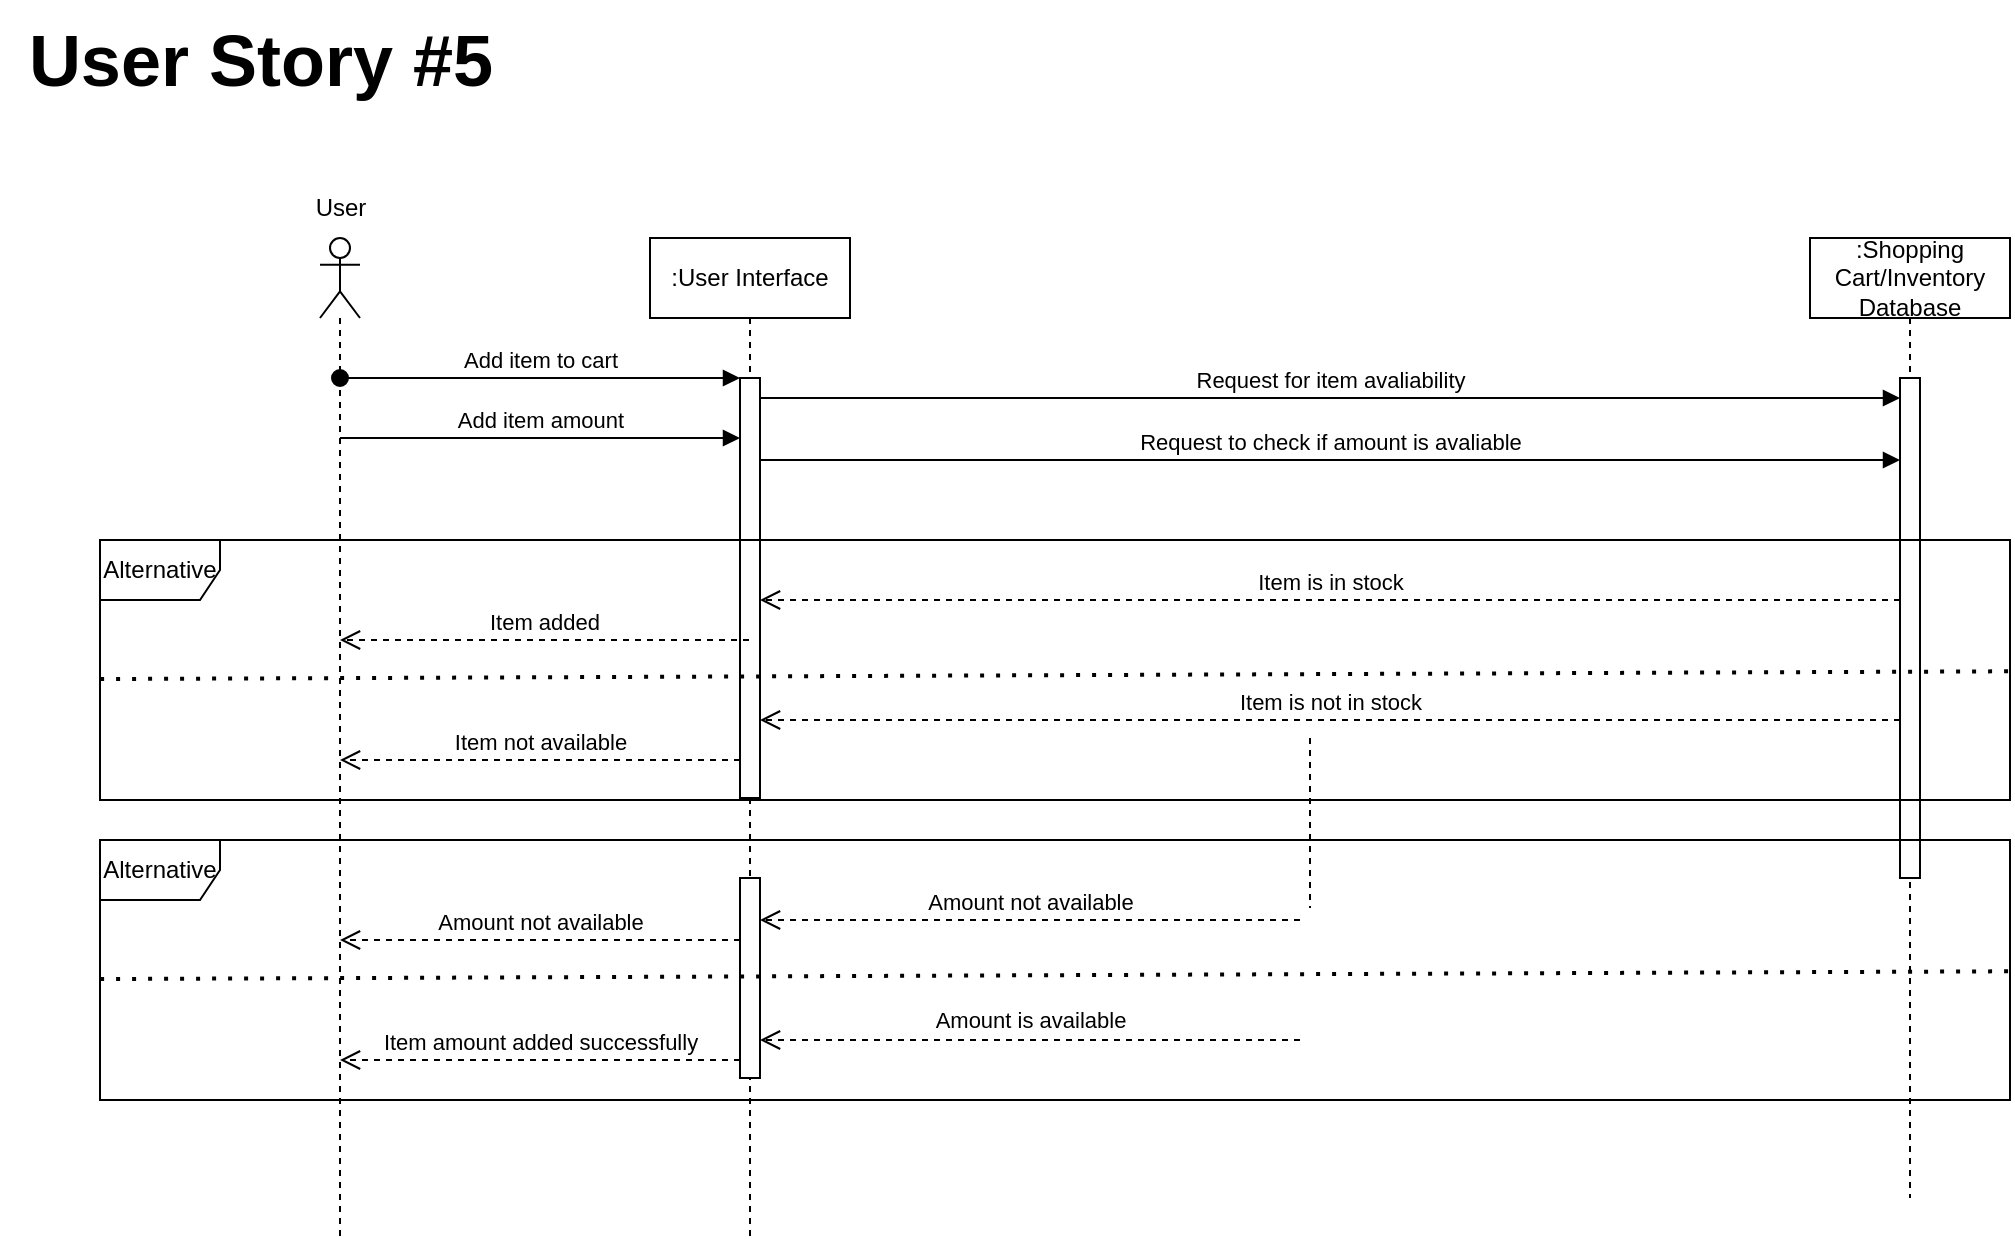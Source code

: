 <mxfile version="21.0.2" type="github">
  <diagram name="Page-1" id="2YBvvXClWsGukQMizWep">
    <mxGraphModel dx="2524" dy="796" grid="1" gridSize="10" guides="1" tooltips="1" connect="1" arrows="1" fold="1" page="1" pageScale="1" pageWidth="850" pageHeight="1100" math="0" shadow="0">
      <root>
        <mxCell id="0" />
        <mxCell id="1" parent="0" />
        <mxCell id="aM9ryv3xv72pqoxQDRHE-1" value=":User Interface" style="shape=umlLifeline;perimeter=lifelinePerimeter;whiteSpace=wrap;html=1;container=0;dropTarget=0;collapsible=0;recursiveResize=0;outlineConnect=0;portConstraint=eastwest;newEdgeStyle={&quot;edgeStyle&quot;:&quot;elbowEdgeStyle&quot;,&quot;elbow&quot;:&quot;vertical&quot;,&quot;curved&quot;:0,&quot;rounded&quot;:0};" parent="1" vertex="1">
          <mxGeometry x="-360" y="129" width="100" height="500" as="geometry" />
        </mxCell>
        <mxCell id="aM9ryv3xv72pqoxQDRHE-2" value="" style="html=1;points=[];perimeter=orthogonalPerimeter;outlineConnect=0;targetShapes=umlLifeline;portConstraint=eastwest;newEdgeStyle={&quot;edgeStyle&quot;:&quot;elbowEdgeStyle&quot;,&quot;elbow&quot;:&quot;vertical&quot;,&quot;curved&quot;:0,&quot;rounded&quot;:0};" parent="aM9ryv3xv72pqoxQDRHE-1" vertex="1">
          <mxGeometry x="45" y="70" width="10" height="210" as="geometry" />
        </mxCell>
        <mxCell id="eZsvmlX5MW4SyTnqw9ed-1" value="" style="shape=umlLifeline;perimeter=lifelinePerimeter;whiteSpace=wrap;html=1;container=1;dropTarget=0;collapsible=0;recursiveResize=0;outlineConnect=0;portConstraint=eastwest;newEdgeStyle={&quot;edgeStyle&quot;:&quot;elbowEdgeStyle&quot;,&quot;elbow&quot;:&quot;vertical&quot;,&quot;curved&quot;:0,&quot;rounded&quot;:0};participant=umlActor;" parent="aM9ryv3xv72pqoxQDRHE-1" vertex="1">
          <mxGeometry x="-165" width="20" height="500" as="geometry" />
        </mxCell>
        <mxCell id="eZsvmlX5MW4SyTnqw9ed-8" value="" style="html=1;points=[];perimeter=orthogonalPerimeter;outlineConnect=0;targetShapes=umlLifeline;portConstraint=eastwest;newEdgeStyle={&quot;edgeStyle&quot;:&quot;elbowEdgeStyle&quot;,&quot;elbow&quot;:&quot;vertical&quot;,&quot;curved&quot;:0,&quot;rounded&quot;:0};" parent="aM9ryv3xv72pqoxQDRHE-1" vertex="1">
          <mxGeometry x="45" y="320" width="10" height="100" as="geometry" />
        </mxCell>
        <mxCell id="eZsvmlX5MW4SyTnqw9ed-10" value="Amount not available" style="html=1;verticalAlign=bottom;endArrow=open;dashed=1;endSize=8;edgeStyle=elbowEdgeStyle;elbow=vertical;curved=0;rounded=0;" parent="aM9ryv3xv72pqoxQDRHE-1" source="eZsvmlX5MW4SyTnqw9ed-8" target="eZsvmlX5MW4SyTnqw9ed-1" edge="1">
          <mxGeometry relative="1" as="geometry">
            <mxPoint x="40" y="320" as="sourcePoint" />
            <mxPoint x="-40" y="420" as="targetPoint" />
            <Array as="points">
              <mxPoint x="-30" y="351" />
              <mxPoint x="-10" y="340" />
              <mxPoint y="320" />
              <mxPoint x="50" y="420" />
            </Array>
          </mxGeometry>
        </mxCell>
        <mxCell id="eZsvmlX5MW4SyTnqw9ed-20" value="Item added" style="html=1;verticalAlign=bottom;endArrow=open;dashed=1;endSize=8;edgeStyle=elbowEdgeStyle;elbow=vertical;curved=0;rounded=0;" parent="aM9ryv3xv72pqoxQDRHE-1" source="aM9ryv3xv72pqoxQDRHE-1" target="eZsvmlX5MW4SyTnqw9ed-1" edge="1">
          <mxGeometry relative="1" as="geometry">
            <mxPoint x="-10" y="149.67" as="sourcePoint" />
            <mxPoint x="-90" y="149.67" as="targetPoint" />
            <Array as="points">
              <mxPoint x="-100" y="201" />
              <mxPoint x="-40" y="191" />
              <mxPoint x="20" y="181" />
              <mxPoint x="-20" y="210" />
              <mxPoint y="200" />
              <mxPoint x="10" y="215" />
              <mxPoint x="-20" y="240" />
              <mxPoint y="240" />
              <mxPoint x="10" y="240" />
              <mxPoint x="-60" y="190" />
            </Array>
          </mxGeometry>
        </mxCell>
        <mxCell id="eZsvmlX5MW4SyTnqw9ed-7" value="Add item to cart" style="html=1;verticalAlign=bottom;startArrow=oval;startFill=1;endArrow=block;startSize=8;edgeStyle=elbowEdgeStyle;elbow=vertical;curved=0;rounded=0;" parent="aM9ryv3xv72pqoxQDRHE-1" source="eZsvmlX5MW4SyTnqw9ed-1" target="aM9ryv3xv72pqoxQDRHE-2" edge="1">
          <mxGeometry width="60" relative="1" as="geometry">
            <mxPoint x="-90" y="70" as="sourcePoint" />
            <mxPoint x="-30" y="110" as="targetPoint" />
            <Array as="points">
              <mxPoint x="-60" y="70" />
              <mxPoint x="20" y="90" />
              <mxPoint x="-60" y="110" />
            </Array>
          </mxGeometry>
        </mxCell>
        <mxCell id="eZsvmlX5MW4SyTnqw9ed-35" value="Add item amount" style="html=1;verticalAlign=bottom;endArrow=block;edgeStyle=elbowEdgeStyle;elbow=vertical;curved=0;rounded=0;" parent="aM9ryv3xv72pqoxQDRHE-1" source="eZsvmlX5MW4SyTnqw9ed-1" target="aM9ryv3xv72pqoxQDRHE-2" edge="1">
          <mxGeometry width="80" relative="1" as="geometry">
            <mxPoint x="-130" y="100" as="sourcePoint" />
            <mxPoint x="-50" y="100" as="targetPoint" />
            <Array as="points">
              <mxPoint x="-20" y="100" />
            </Array>
          </mxGeometry>
        </mxCell>
        <mxCell id="eZsvmlX5MW4SyTnqw9ed-38" value="Item not available" style="html=1;verticalAlign=bottom;endArrow=open;dashed=1;endSize=8;edgeStyle=elbowEdgeStyle;elbow=vertical;curved=0;rounded=0;" parent="aM9ryv3xv72pqoxQDRHE-1" source="aM9ryv3xv72pqoxQDRHE-2" target="eZsvmlX5MW4SyTnqw9ed-1" edge="1">
          <mxGeometry relative="1" as="geometry">
            <mxPoint x="-10" y="260" as="sourcePoint" />
            <mxPoint x="-90" y="260" as="targetPoint" />
            <Array as="points">
              <mxPoint x="-20" y="261" />
              <mxPoint x="10" y="241" />
              <mxPoint x="-50" y="260" />
            </Array>
          </mxGeometry>
        </mxCell>
        <mxCell id="eZsvmlX5MW4SyTnqw9ed-49" value="Item amount added successfully" style="html=1;verticalAlign=bottom;endArrow=open;dashed=1;endSize=8;edgeStyle=elbowEdgeStyle;elbow=vertical;curved=0;rounded=0;fontSize=11;" parent="aM9ryv3xv72pqoxQDRHE-1" source="eZsvmlX5MW4SyTnqw9ed-8" target="eZsvmlX5MW4SyTnqw9ed-1" edge="1">
          <mxGeometry relative="1" as="geometry">
            <mxPoint x="-25" y="411" as="sourcePoint" />
            <mxPoint x="-105" y="411" as="targetPoint" />
            <Array as="points">
              <mxPoint x="-130" y="411" />
            </Array>
          </mxGeometry>
        </mxCell>
        <mxCell id="eZsvmlX5MW4SyTnqw9ed-4" value="User" style="text;html=1;align=center;verticalAlign=middle;resizable=0;points=[];autosize=1;strokeColor=none;fillColor=none;" parent="1" vertex="1">
          <mxGeometry x="-540" y="99" width="50" height="30" as="geometry" />
        </mxCell>
        <mxCell id="eZsvmlX5MW4SyTnqw9ed-12" value="Amount not available" style="html=1;verticalAlign=bottom;endArrow=open;dashed=1;endSize=8;edgeStyle=elbowEdgeStyle;elbow=vertical;curved=0;rounded=0;startArrow=none;" parent="1" target="eZsvmlX5MW4SyTnqw9ed-8" edge="1">
          <mxGeometry relative="1" as="geometry">
            <mxPoint x="-35" y="470" as="sourcePoint" />
            <mxPoint x="-110" y="319" as="targetPoint" />
            <Array as="points">
              <mxPoint x="-70" y="470" />
              <mxPoint x="-140" y="479" />
              <mxPoint x="-90" y="449" />
              <mxPoint x="-190" y="514" />
              <mxPoint x="-250" y="469" />
            </Array>
            <mxPoint as="offset" />
          </mxGeometry>
        </mxCell>
        <mxCell id="eZsvmlX5MW4SyTnqw9ed-14" value=":Shopping Cart/Inventory Database" style="shape=umlLifeline;perimeter=lifelinePerimeter;whiteSpace=wrap;html=1;container=1;dropTarget=0;collapsible=0;recursiveResize=0;outlineConnect=0;portConstraint=eastwest;newEdgeStyle={&quot;edgeStyle&quot;:&quot;elbowEdgeStyle&quot;,&quot;elbow&quot;:&quot;vertical&quot;,&quot;curved&quot;:0,&quot;rounded&quot;:0};" parent="1" vertex="1">
          <mxGeometry x="220" y="129" width="100" height="480" as="geometry" />
        </mxCell>
        <mxCell id="eZsvmlX5MW4SyTnqw9ed-16" value="" style="html=1;points=[];perimeter=orthogonalPerimeter;outlineConnect=0;targetShapes=umlLifeline;portConstraint=eastwest;newEdgeStyle={&quot;edgeStyle&quot;:&quot;elbowEdgeStyle&quot;,&quot;elbow&quot;:&quot;vertical&quot;,&quot;curved&quot;:0,&quot;rounded&quot;:0};" parent="eZsvmlX5MW4SyTnqw9ed-14" vertex="1">
          <mxGeometry x="45" y="70" width="10" height="250" as="geometry" />
        </mxCell>
        <mxCell id="eZsvmlX5MW4SyTnqw9ed-17" value="Item is in stock" style="html=1;verticalAlign=bottom;endArrow=open;dashed=1;endSize=8;edgeStyle=elbowEdgeStyle;elbow=vertical;curved=0;rounded=0;" parent="1" source="eZsvmlX5MW4SyTnqw9ed-16" target="aM9ryv3xv72pqoxQDRHE-2" edge="1">
          <mxGeometry relative="1" as="geometry">
            <mxPoint x="240" y="259" as="sourcePoint" />
            <mxPoint x="-10" y="259" as="targetPoint" />
            <Array as="points">
              <mxPoint x="-260" y="310" />
              <mxPoint x="-230" y="330" />
              <mxPoint x="50" y="304" />
              <mxPoint x="-200" y="319" />
              <mxPoint x="-110" y="349" />
              <mxPoint x="30" y="339" />
              <mxPoint x="80" y="349" />
              <mxPoint x="50" y="279" />
              <mxPoint x="20" y="259" />
              <mxPoint x="160" y="249" />
              <mxPoint x="40" y="309" />
              <mxPoint y="259" />
            </Array>
          </mxGeometry>
        </mxCell>
        <mxCell id="eZsvmlX5MW4SyTnqw9ed-23" value="Item is not in stock" style="html=1;verticalAlign=bottom;endArrow=open;dashed=1;endSize=8;edgeStyle=elbowEdgeStyle;elbow=vertical;curved=0;rounded=0;" parent="1" source="eZsvmlX5MW4SyTnqw9ed-16" target="aM9ryv3xv72pqoxQDRHE-2" edge="1">
          <mxGeometry relative="1" as="geometry">
            <mxPoint x="60" y="308.79" as="sourcePoint" />
            <mxPoint x="-10" y="289" as="targetPoint" />
            <Array as="points">
              <mxPoint x="-260" y="370" />
              <mxPoint x="-270" y="400" />
              <mxPoint x="-200" y="390" />
              <mxPoint x="90" y="370" />
              <mxPoint x="40" y="359" />
              <mxPoint x="130" y="379" />
              <mxPoint x="-220" y="369" />
              <mxPoint x="100" y="329" />
              <mxPoint x="50" y="249" />
              <mxPoint x="-180" y="239" />
              <mxPoint x="210" y="279" />
              <mxPoint x="40" y="309" />
              <mxPoint x="110" y="299" />
            </Array>
          </mxGeometry>
        </mxCell>
        <mxCell id="eZsvmlX5MW4SyTnqw9ed-24" value="Request for item avaliability" style="html=1;verticalAlign=bottom;endArrow=block;edgeStyle=elbowEdgeStyle;elbow=vertical;curved=0;rounded=0;" parent="1" source="aM9ryv3xv72pqoxQDRHE-2" target="eZsvmlX5MW4SyTnqw9ed-16" edge="1">
          <mxGeometry width="80" relative="1" as="geometry">
            <mxPoint x="-290" y="223.58" as="sourcePoint" />
            <mxPoint x="160" y="210" as="targetPoint" />
            <Array as="points">
              <mxPoint x="-70" y="209" />
            </Array>
            <mxPoint as="offset" />
          </mxGeometry>
        </mxCell>
        <mxCell id="eZsvmlX5MW4SyTnqw9ed-30" value="Request to check if amount is avaliable" style="html=1;verticalAlign=bottom;endArrow=block;edgeStyle=elbowEdgeStyle;elbow=vertical;curved=0;rounded=0;" parent="1" source="aM9ryv3xv72pqoxQDRHE-2" target="eZsvmlX5MW4SyTnqw9ed-16" edge="1">
          <mxGeometry width="80" relative="1" as="geometry">
            <mxPoint x="-210" y="308.58" as="sourcePoint" />
            <mxPoint x="-35" y="264" as="targetPoint" />
            <Array as="points">
              <mxPoint x="80" y="240" />
              <mxPoint x="-170" y="264" />
              <mxPoint x="-50" y="309" />
            </Array>
          </mxGeometry>
        </mxCell>
        <mxCell id="eZsvmlX5MW4SyTnqw9ed-40" value="" style="html=1;verticalAlign=bottom;endArrow=none;dashed=1;endSize=8;edgeStyle=elbowEdgeStyle;elbow=vertical;curved=0;rounded=0;" parent="1" edge="1">
          <mxGeometry x="0.26" relative="1" as="geometry">
            <mxPoint x="-30" y="379" as="sourcePoint" />
            <mxPoint x="-30" y="464" as="targetPoint" />
            <Array as="points" />
            <mxPoint as="offset" />
          </mxGeometry>
        </mxCell>
        <mxCell id="eZsvmlX5MW4SyTnqw9ed-44" value="&lt;b&gt;&lt;font style=&quot;font-size: 36px;&quot;&gt;User Story #5&lt;/font&gt;&lt;/b&gt;" style="text;html=1;align=center;verticalAlign=middle;resizable=0;points=[];autosize=1;strokeColor=none;fillColor=none;" parent="1" vertex="1">
          <mxGeometry x="-685" y="10" width="260" height="60" as="geometry" />
        </mxCell>
        <mxCell id="eZsvmlX5MW4SyTnqw9ed-45" value="Alternative" style="shape=umlFrame;whiteSpace=wrap;html=1;pointerEvents=0;" parent="1" vertex="1">
          <mxGeometry x="-635" y="430" width="955" height="130" as="geometry" />
        </mxCell>
        <mxCell id="eZsvmlX5MW4SyTnqw9ed-47" value="" style="html=1;verticalAlign=bottom;endArrow=open;dashed=1;endSize=8;edgeStyle=elbowEdgeStyle;elbow=vertical;curved=0;rounded=0;fontSize=36;" parent="1" target="eZsvmlX5MW4SyTnqw9ed-8" edge="1">
          <mxGeometry relative="1" as="geometry">
            <mxPoint x="-35" y="530" as="sourcePoint" />
            <mxPoint x="-250" y="510" as="targetPoint" />
            <Array as="points">
              <mxPoint x="-80" y="530" />
              <mxPoint x="-130" y="520" />
            </Array>
          </mxGeometry>
        </mxCell>
        <mxCell id="eZsvmlX5MW4SyTnqw9ed-48" value="Amount is available" style="edgeLabel;html=1;align=center;verticalAlign=middle;resizable=0;points=[];fontSize=11;" parent="eZsvmlX5MW4SyTnqw9ed-47" vertex="1" connectable="0">
          <mxGeometry x="0.008" relative="1" as="geometry">
            <mxPoint x="1" y="-10" as="offset" />
          </mxGeometry>
        </mxCell>
        <mxCell id="eZsvmlX5MW4SyTnqw9ed-50" value="" style="endArrow=none;dashed=1;html=1;dashPattern=1 3;strokeWidth=2;rounded=0;exitX=0.999;exitY=0.505;exitDx=0;exitDy=0;exitPerimeter=0;entryX=-0.004;entryY=0.535;entryDx=0;entryDy=0;entryPerimeter=0;" parent="1" source="eZsvmlX5MW4SyTnqw9ed-45" target="eZsvmlX5MW4SyTnqw9ed-45" edge="1">
          <mxGeometry width="50" height="50" relative="1" as="geometry">
            <mxPoint x="420" y="494.5" as="sourcePoint" />
            <mxPoint x="-412" y="495.5" as="targetPoint" />
            <Array as="points" />
          </mxGeometry>
        </mxCell>
        <mxCell id="eZsvmlX5MW4SyTnqw9ed-51" value="Alternative" style="shape=umlFrame;whiteSpace=wrap;html=1;pointerEvents=0;" parent="1" vertex="1">
          <mxGeometry x="-635" y="280" width="955" height="130" as="geometry" />
        </mxCell>
        <mxCell id="eZsvmlX5MW4SyTnqw9ed-52" value="" style="endArrow=none;dashed=1;html=1;dashPattern=1 3;strokeWidth=2;rounded=0;exitX=0.999;exitY=0.505;exitDx=0;exitDy=0;exitPerimeter=0;entryX=-0.004;entryY=0.535;entryDx=0;entryDy=0;entryPerimeter=0;" parent="1" source="eZsvmlX5MW4SyTnqw9ed-51" target="eZsvmlX5MW4SyTnqw9ed-51" edge="1">
          <mxGeometry width="50" height="50" relative="1" as="geometry">
            <mxPoint x="443.82" y="103.5" as="sourcePoint" />
            <mxPoint x="-388.18" y="104.5" as="targetPoint" />
            <Array as="points" />
          </mxGeometry>
        </mxCell>
      </root>
    </mxGraphModel>
  </diagram>
</mxfile>
